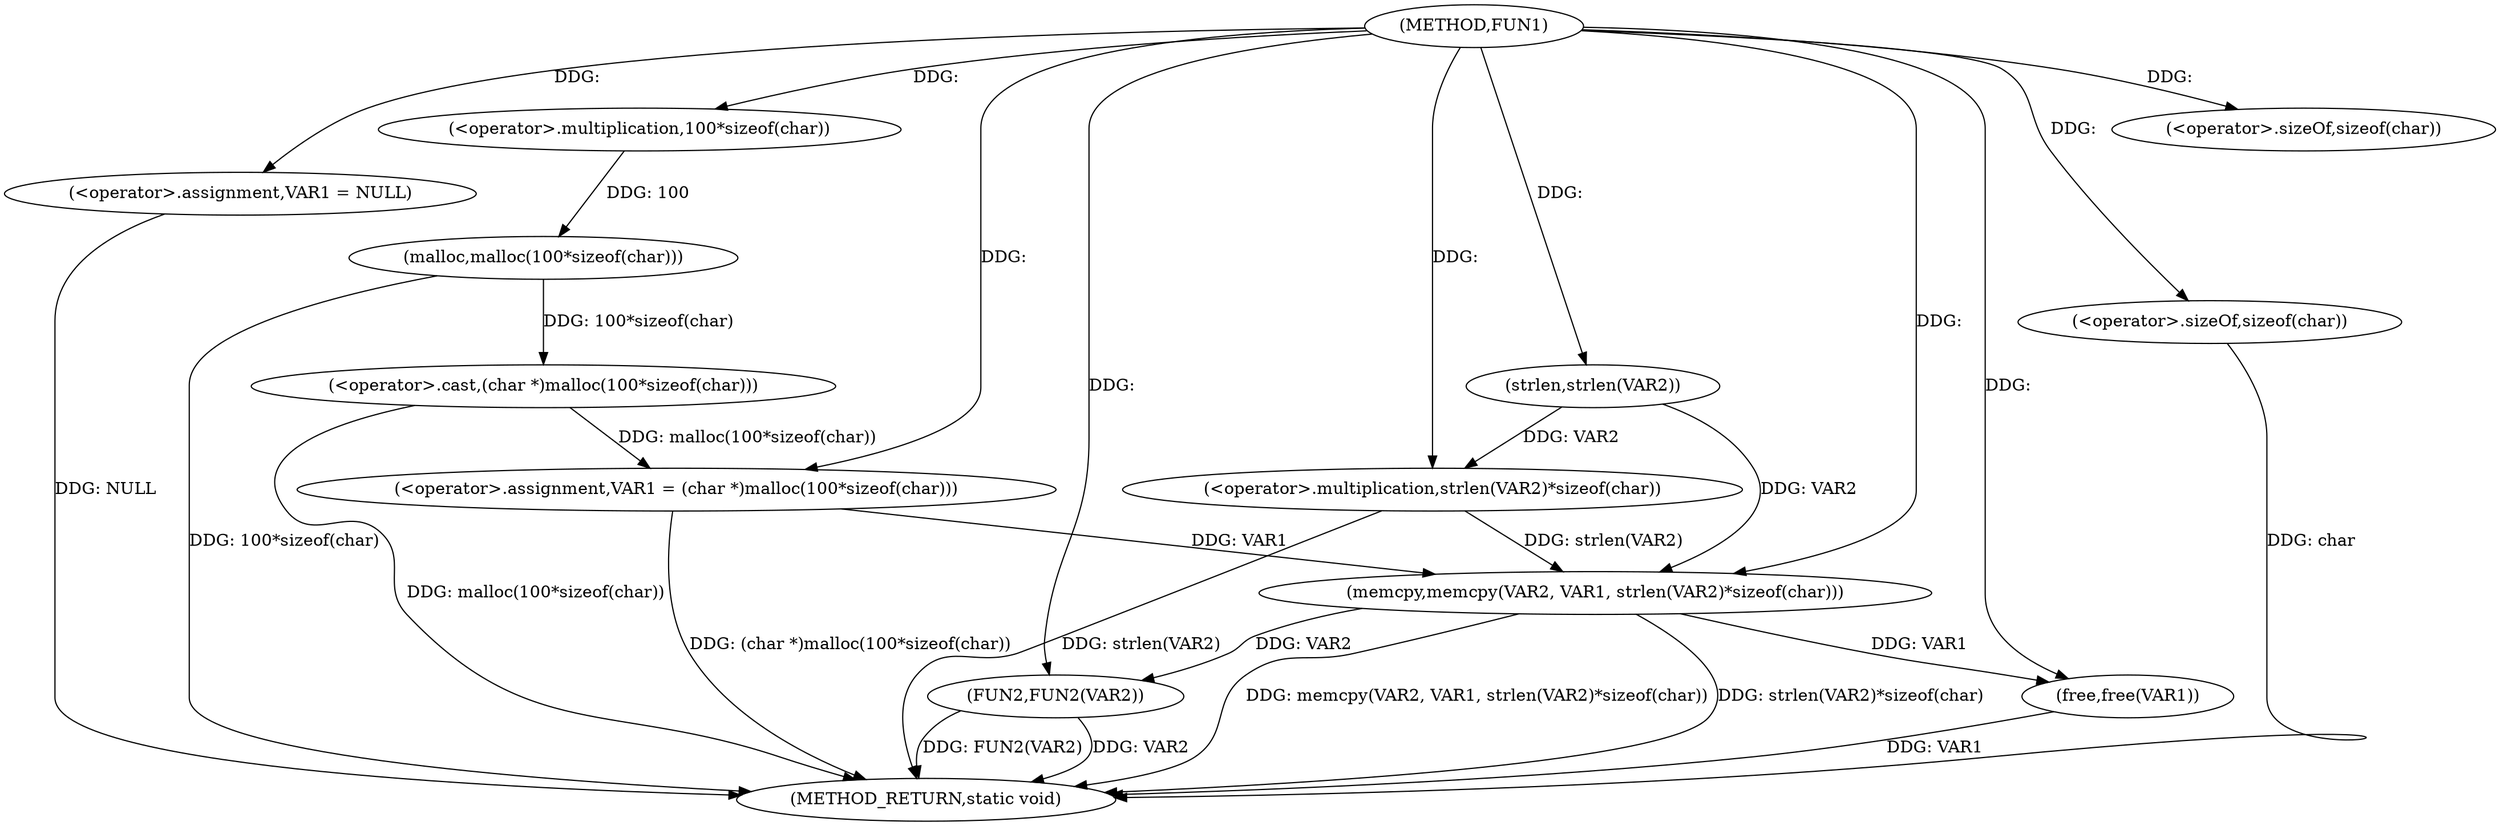digraph FUN1 {  
"1000100" [label = "(METHOD,FUN1)" ]
"1000129" [label = "(METHOD_RETURN,static void)" ]
"1000103" [label = "(<operator>.assignment,VAR1 = NULL)" ]
"1000106" [label = "(<operator>.assignment,VAR1 = (char *)malloc(100*sizeof(char)))" ]
"1000108" [label = "(<operator>.cast,(char *)malloc(100*sizeof(char)))" ]
"1000110" [label = "(malloc,malloc(100*sizeof(char)))" ]
"1000111" [label = "(<operator>.multiplication,100*sizeof(char))" ]
"1000113" [label = "(<operator>.sizeOf,sizeof(char))" ]
"1000117" [label = "(memcpy,memcpy(VAR2, VAR1, strlen(VAR2)*sizeof(char)))" ]
"1000120" [label = "(<operator>.multiplication,strlen(VAR2)*sizeof(char))" ]
"1000121" [label = "(strlen,strlen(VAR2))" ]
"1000123" [label = "(<operator>.sizeOf,sizeof(char))" ]
"1000125" [label = "(FUN2,FUN2(VAR2))" ]
"1000127" [label = "(free,free(VAR1))" ]
  "1000117" -> "1000129"  [ label = "DDG: memcpy(VAR2, VAR1, strlen(VAR2)*sizeof(char))"] 
  "1000125" -> "1000129"  [ label = "DDG: VAR2"] 
  "1000125" -> "1000129"  [ label = "DDG: FUN2(VAR2)"] 
  "1000106" -> "1000129"  [ label = "DDG: (char *)malloc(100*sizeof(char))"] 
  "1000103" -> "1000129"  [ label = "DDG: NULL"] 
  "1000120" -> "1000129"  [ label = "DDG: strlen(VAR2)"] 
  "1000127" -> "1000129"  [ label = "DDG: VAR1"] 
  "1000110" -> "1000129"  [ label = "DDG: 100*sizeof(char)"] 
  "1000123" -> "1000129"  [ label = "DDG: char"] 
  "1000108" -> "1000129"  [ label = "DDG: malloc(100*sizeof(char))"] 
  "1000117" -> "1000129"  [ label = "DDG: strlen(VAR2)*sizeof(char)"] 
  "1000100" -> "1000103"  [ label = "DDG: "] 
  "1000108" -> "1000106"  [ label = "DDG: malloc(100*sizeof(char))"] 
  "1000100" -> "1000106"  [ label = "DDG: "] 
  "1000110" -> "1000108"  [ label = "DDG: 100*sizeof(char)"] 
  "1000111" -> "1000110"  [ label = "DDG: 100"] 
  "1000100" -> "1000111"  [ label = "DDG: "] 
  "1000100" -> "1000113"  [ label = "DDG: "] 
  "1000121" -> "1000117"  [ label = "DDG: VAR2"] 
  "1000100" -> "1000117"  [ label = "DDG: "] 
  "1000106" -> "1000117"  [ label = "DDG: VAR1"] 
  "1000120" -> "1000117"  [ label = "DDG: strlen(VAR2)"] 
  "1000121" -> "1000120"  [ label = "DDG: VAR2"] 
  "1000100" -> "1000121"  [ label = "DDG: "] 
  "1000100" -> "1000120"  [ label = "DDG: "] 
  "1000100" -> "1000123"  [ label = "DDG: "] 
  "1000117" -> "1000125"  [ label = "DDG: VAR2"] 
  "1000100" -> "1000125"  [ label = "DDG: "] 
  "1000117" -> "1000127"  [ label = "DDG: VAR1"] 
  "1000100" -> "1000127"  [ label = "DDG: "] 
}
